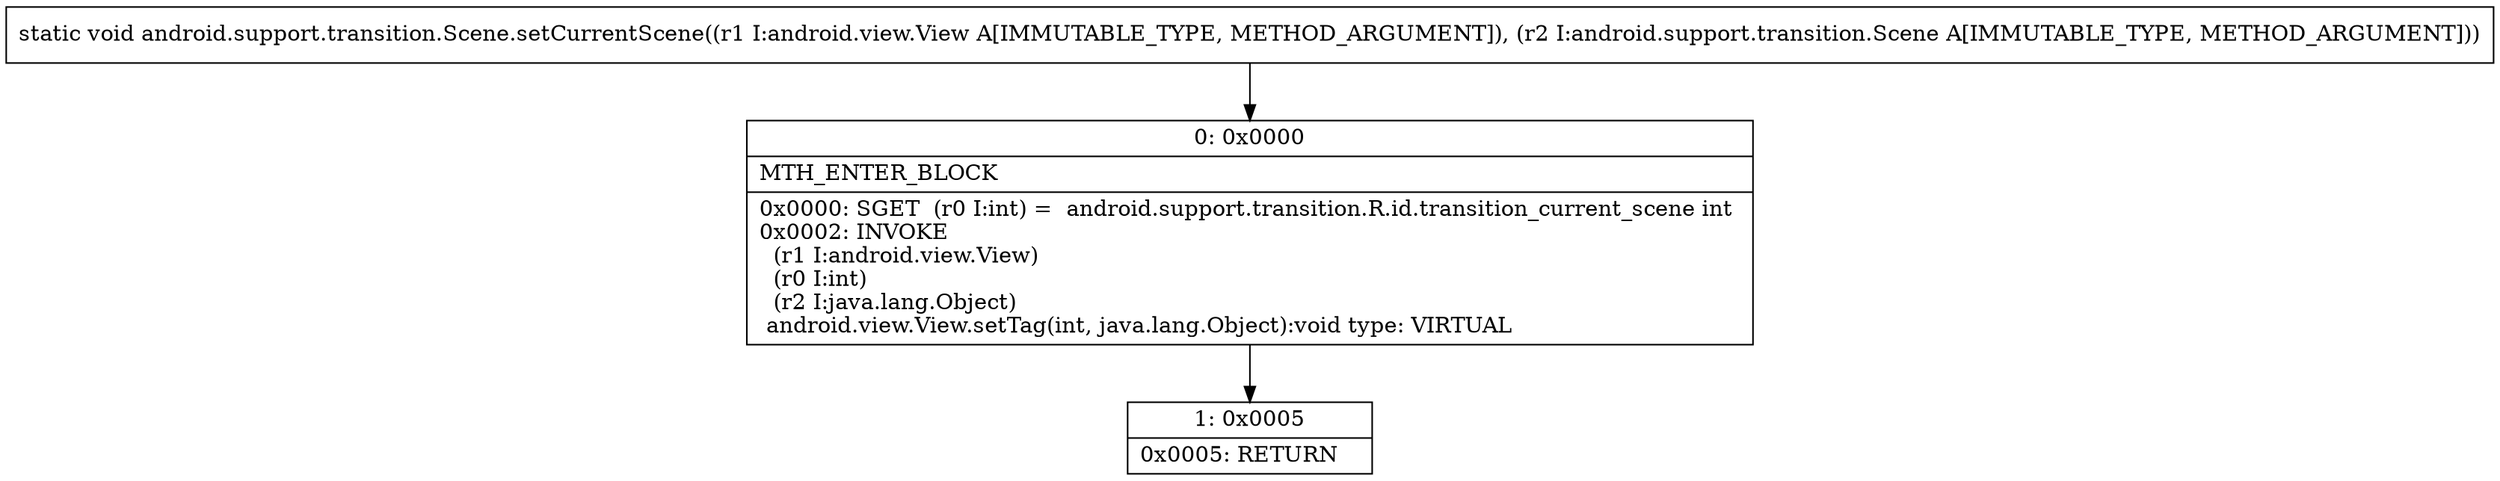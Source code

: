 digraph "CFG forandroid.support.transition.Scene.setCurrentScene(Landroid\/view\/View;Landroid\/support\/transition\/Scene;)V" {
Node_0 [shape=record,label="{0\:\ 0x0000|MTH_ENTER_BLOCK\l|0x0000: SGET  (r0 I:int) =  android.support.transition.R.id.transition_current_scene int \l0x0002: INVOKE  \l  (r1 I:android.view.View)\l  (r0 I:int)\l  (r2 I:java.lang.Object)\l android.view.View.setTag(int, java.lang.Object):void type: VIRTUAL \l}"];
Node_1 [shape=record,label="{1\:\ 0x0005|0x0005: RETURN   \l}"];
MethodNode[shape=record,label="{static void android.support.transition.Scene.setCurrentScene((r1 I:android.view.View A[IMMUTABLE_TYPE, METHOD_ARGUMENT]), (r2 I:android.support.transition.Scene A[IMMUTABLE_TYPE, METHOD_ARGUMENT])) }"];
MethodNode -> Node_0;
Node_0 -> Node_1;
}

